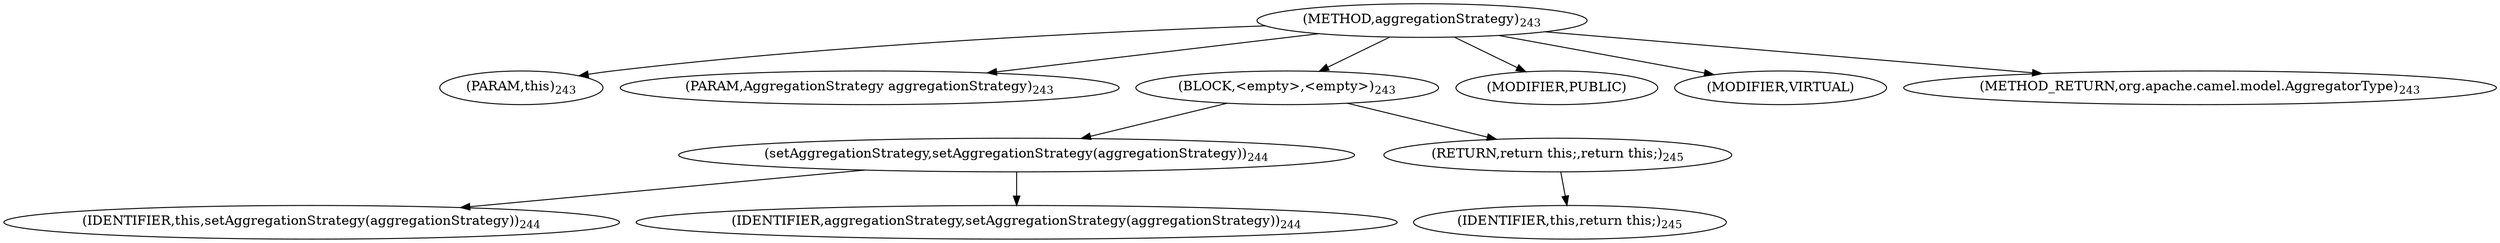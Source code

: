 digraph "aggregationStrategy" {  
"629" [label = <(METHOD,aggregationStrategy)<SUB>243</SUB>> ]
"63" [label = <(PARAM,this)<SUB>243</SUB>> ]
"630" [label = <(PARAM,AggregationStrategy aggregationStrategy)<SUB>243</SUB>> ]
"631" [label = <(BLOCK,&lt;empty&gt;,&lt;empty&gt;)<SUB>243</SUB>> ]
"632" [label = <(setAggregationStrategy,setAggregationStrategy(aggregationStrategy))<SUB>244</SUB>> ]
"62" [label = <(IDENTIFIER,this,setAggregationStrategy(aggregationStrategy))<SUB>244</SUB>> ]
"633" [label = <(IDENTIFIER,aggregationStrategy,setAggregationStrategy(aggregationStrategy))<SUB>244</SUB>> ]
"634" [label = <(RETURN,return this;,return this;)<SUB>245</SUB>> ]
"64" [label = <(IDENTIFIER,this,return this;)<SUB>245</SUB>> ]
"635" [label = <(MODIFIER,PUBLIC)> ]
"636" [label = <(MODIFIER,VIRTUAL)> ]
"637" [label = <(METHOD_RETURN,org.apache.camel.model.AggregatorType)<SUB>243</SUB>> ]
  "629" -> "63" 
  "629" -> "630" 
  "629" -> "631" 
  "629" -> "635" 
  "629" -> "636" 
  "629" -> "637" 
  "631" -> "632" 
  "631" -> "634" 
  "632" -> "62" 
  "632" -> "633" 
  "634" -> "64" 
}
